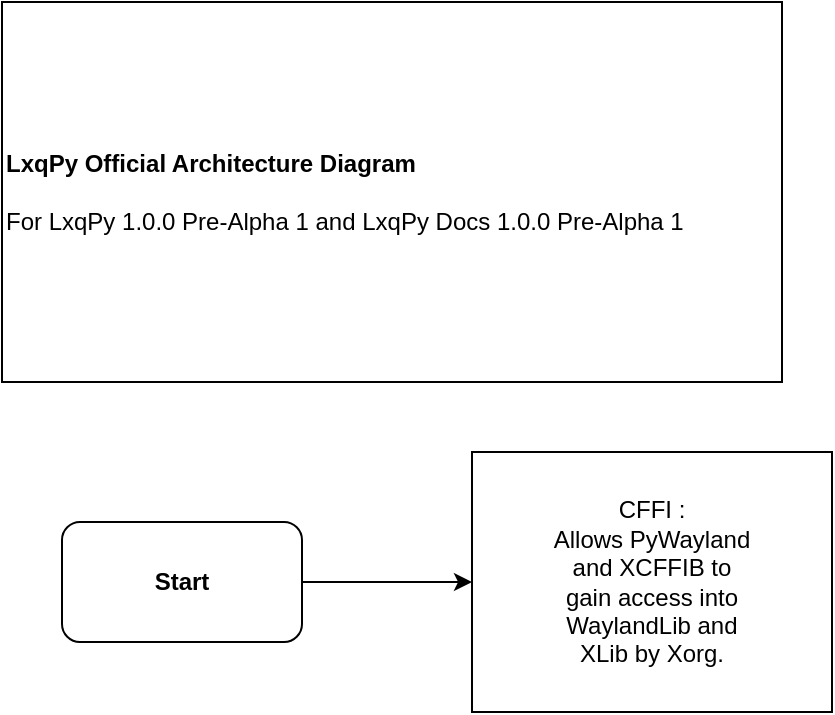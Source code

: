 <mxfile version="15.8.5" type="device"><diagram id="oCY17p5TDXeVFFLFayhJ" name="Page-1"><mxGraphModel dx="942" dy="577" grid="1" gridSize="10" guides="1" tooltips="1" connect="1" arrows="1" fold="1" page="1" pageScale="1" pageWidth="850" pageHeight="1100" math="0" shadow="0"><root><mxCell id="0"/><mxCell id="1" parent="0"/><mxCell id="T58IUvPs1xQyTONV1MxE-1" value="CFFI :&lt;br&gt;Allows PyWayland&lt;br&gt;and XCFFIB to&lt;br&gt;gain access into&lt;br&gt;WaylandLib and&lt;br&gt;XLib by Xorg." style="rounded=0;whiteSpace=wrap;html=1;" vertex="1" parent="1"><mxGeometry x="245" y="235" width="180" height="130" as="geometry"/></mxCell><mxCell id="T58IUvPs1xQyTONV1MxE-3" style="edgeStyle=orthogonalEdgeStyle;rounded=0;orthogonalLoop=1;jettySize=auto;html=1;exitX=1;exitY=0.5;exitDx=0;exitDy=0;" edge="1" parent="1" source="T58IUvPs1xQyTONV1MxE-2" target="T58IUvPs1xQyTONV1MxE-1"><mxGeometry relative="1" as="geometry"/></mxCell><mxCell id="T58IUvPs1xQyTONV1MxE-2" value="&lt;b&gt;Start&lt;/b&gt;" style="rounded=1;whiteSpace=wrap;html=1;" vertex="1" parent="1"><mxGeometry x="40" y="270" width="120" height="60" as="geometry"/></mxCell><mxCell id="T58IUvPs1xQyTONV1MxE-4" value="&lt;b&gt;LxqPy Official Architecture Diagram&lt;/b&gt;&lt;br&gt;&lt;br&gt;For LxqPy 1.0.0 Pre-Alpha 1 and LxqPy Docs 1.0.0 Pre-Alpha 1" style="rounded=0;whiteSpace=wrap;html=1;align=left;" vertex="1" parent="1"><mxGeometry x="10" y="10" width="390" height="190" as="geometry"/></mxCell></root></mxGraphModel></diagram></mxfile>